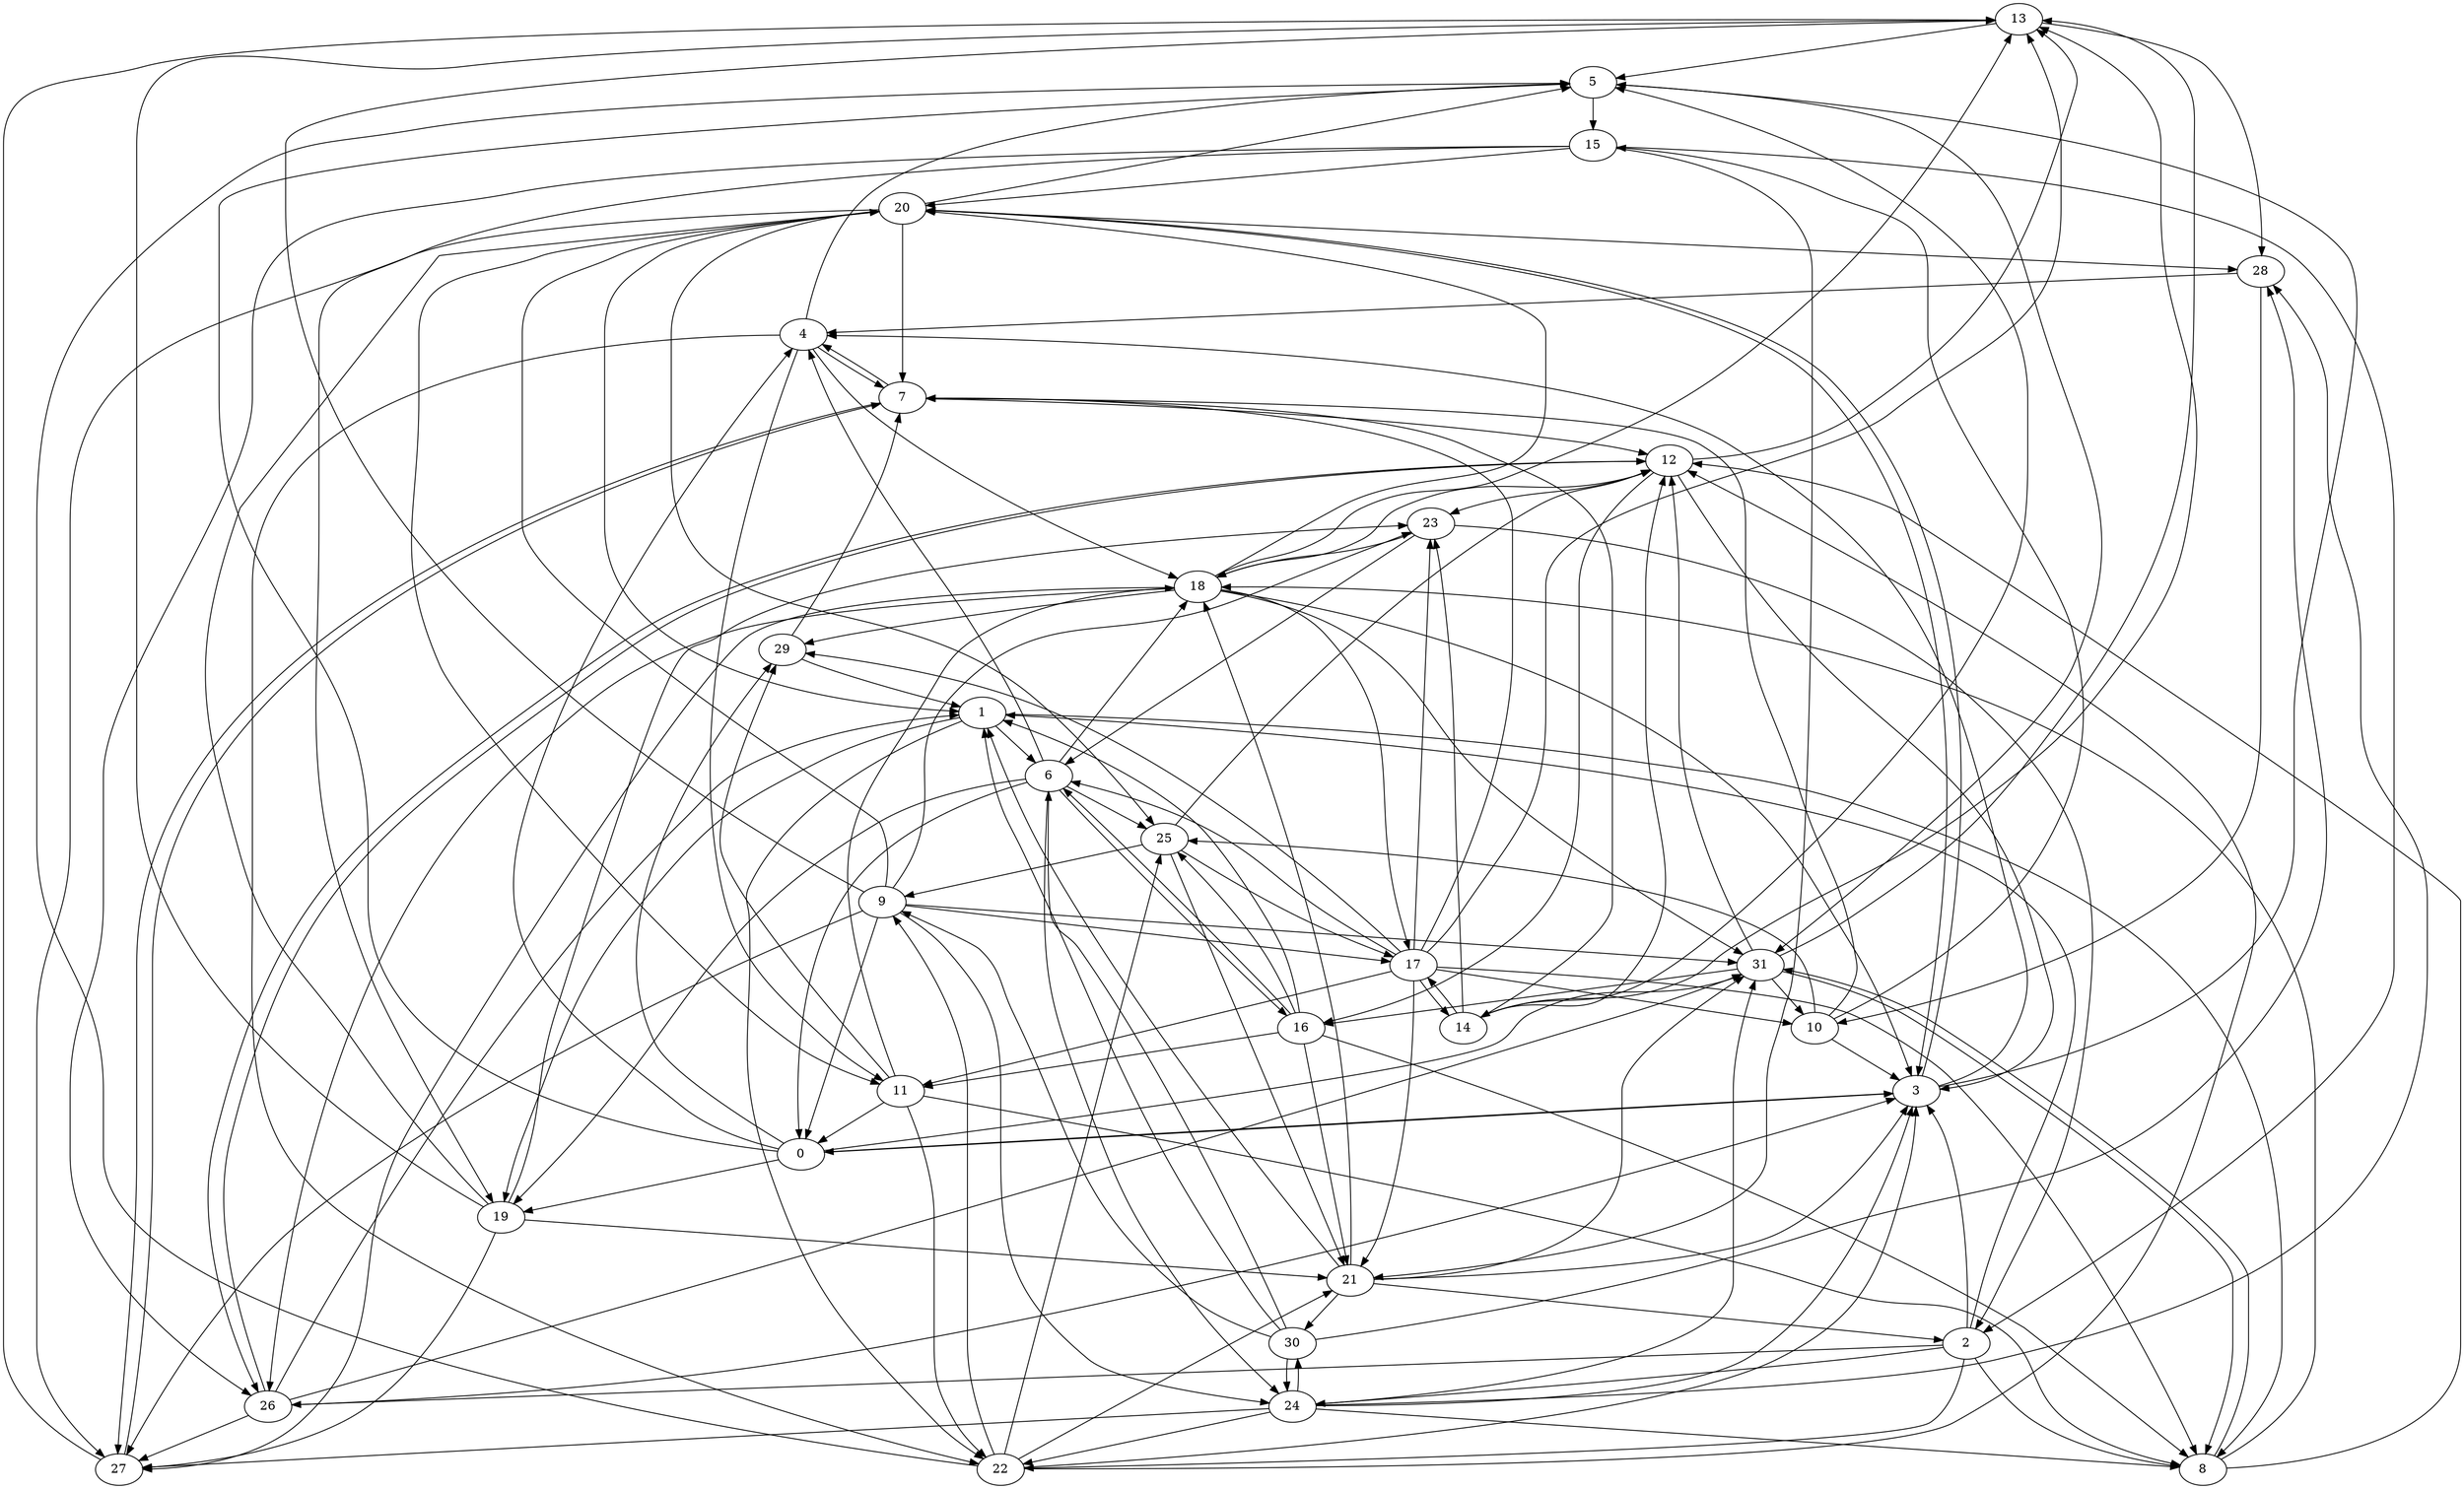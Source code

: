 digraph G {
    13 -> 5;
    30 -> 1;
    18 -> 3;
    20 -> 5;
    9 -> 20;
    6 -> 19;
    4 -> 11;
    20 -> 1;
    15 -> 2;
    2 -> 8;
    24 -> 3;
    16 -> 8;
    3 -> 0;
    17 -> 21;
    18 -> 27;
    21 -> 31;
    0 -> 19;
    1 -> 19;
    22 -> 21;
    24 -> 31;
    9 -> 31;
    18 -> 13;
    10 -> 7;
    15 -> 26;
    9 -> 17;
    2 -> 1;
    21 -> 18;
    9 -> 24;
    18 -> 26;
    14 -> 5;
    21 -> 3;
    4 -> 22;
    22 -> 5;
    9 -> 13;
    26 -> 1;
    12 -> 3;
    0 -> 31;
    17 -> 11;
    6 -> 0;
    5 -> 15;
    17 -> 7;
    16 -> 6;
    31 -> 12;
    19 -> 13;
    17 -> 8;
    16 -> 21;
    30 -> 6;
    27 -> 7;
    19 -> 21;
    9 -> 0;
    25 -> 9;
    31 -> 10;
    10 -> 25;
    20 -> 27;
    0 -> 4;
    2 -> 26;
    29 -> 1;
    6 -> 16;
    14 -> 23;
    24 -> 30;
    12 -> 23;
    4 -> 7;
    30 -> 24;
    29 -> 7;
    24 -> 22;
    17 -> 23;
    0 -> 5;
    28 -> 10;
    31 -> 16;
    5 -> 31;
    20 -> 7;
    25 -> 17;
    8 -> 31;
    1 -> 22;
    22 -> 25;
    20 -> 3;
    16 -> 25;
    10 -> 15;
    22 -> 9;
    0 -> 29;
    13 -> 28;
    7 -> 12;
    12 -> 13;
    11 -> 0;
    17 -> 29;
    4 -> 18;
    19 -> 27;
    11 -> 8;
    30 -> 28;
    1 -> 8;
    11 -> 18;
    16 -> 1;
    27 -> 13;
    9 -> 27;
    11 -> 22;
    23 -> 18;
    2 -> 3;
    31 -> 13;
    3 -> 20;
    18 -> 20;
    6 -> 4;
    18 -> 17;
    12 -> 16;
    31 -> 8;
    22 -> 3;
    21 -> 1;
    25 -> 12;
    15 -> 19;
    8 -> 18;
    7 -> 27;
    6 -> 24;
    18 -> 12;
    28 -> 4;
    30 -> 9;
    20 -> 11;
    22 -> 12;
    21 -> 30;
    16 -> 11;
    1 -> 6;
    12 -> 26;
    18 -> 31;
    21 -> 2;
    18 -> 29;
    20 -> 25;
    24 -> 27;
    17 -> 10;
    7 -> 14;
    23 -> 2;
    17 -> 13;
    15 -> 21;
    3 -> 4;
    19 -> 20;
    15 -> 20;
    26 -> 27;
    14 -> 12;
    26 -> 3;
    14 -> 13;
    0 -> 3;
    6 -> 25;
    3 -> 5;
    6 -> 18;
    11 -> 29;
    20 -> 28;
    10 -> 3;
    17 -> 14;
    7 -> 4;
    2 -> 22;
    24 -> 28;
    17 -> 6;
    8 -> 12;
    9 -> 23;
    26 -> 31;
    2 -> 24;
    23 -> 6;
    24 -> 8;
    26 -> 12;
    4 -> 5;
    19 -> 23;
    25 -> 21;
    14 -> 17;
}